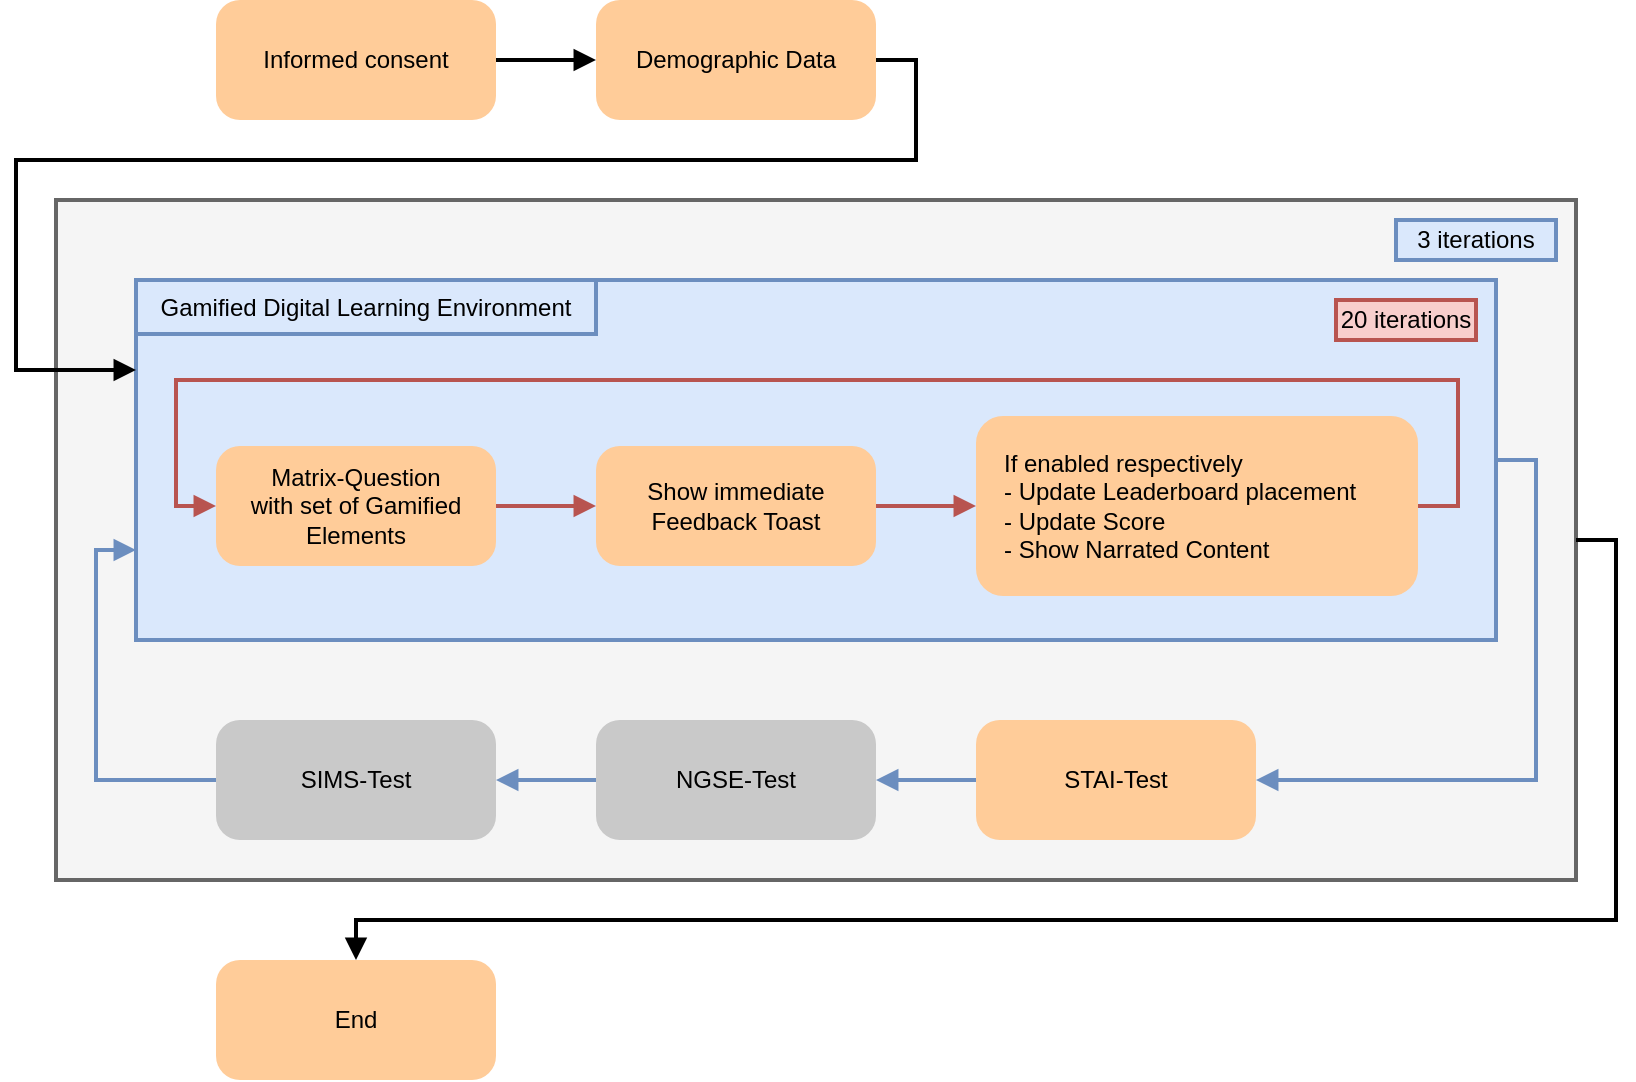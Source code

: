 <mxfile version="24.7.5">
  <diagram id="6a731a19-8d31-9384-78a2-239565b7b9f0" name="Page-1">
    <mxGraphModel dx="1185" dy="683" grid="1" gridSize="10" guides="1" tooltips="1" connect="1" arrows="1" fold="1" page="1" pageScale="1" pageWidth="1169" pageHeight="827" background="none" math="0" shadow="0">
      <root>
        <mxCell id="0" />
        <mxCell id="1" parent="0" />
        <mxCell id="cbzG-sHRKdAniSYUq8Hb-19" value="" style="rounded=0;whiteSpace=wrap;html=1;fillColor=#f5f5f5;fontColor=#333333;strokeColor=#666666;strokeWidth=2;" parent="1" vertex="1">
          <mxGeometry x="240" y="200" width="760" height="340" as="geometry" />
        </mxCell>
        <mxCell id="cbzG-sHRKdAniSYUq8Hb-1" value="" style="rounded=0;whiteSpace=wrap;html=1;fillColor=#dae8fc;strokeColor=#6c8ebf;strokeWidth=2;" parent="1" vertex="1">
          <mxGeometry x="280" y="240" width="680" height="180" as="geometry" />
        </mxCell>
        <mxCell id="27E4G_TA-KUJbY0x6Eig-1754" value="" style="edgeStyle=orthogonalEdgeStyle;rounded=0;orthogonalLoop=1;jettySize=auto;html=1;exitX=1;exitY=0.5;exitDx=0;exitDy=0;endArrow=block;endFill=1;strokeWidth=2;jumpStyle=none;labelPosition=center;verticalLabelPosition=top;align=center;verticalAlign=bottom;" parent="1" source="27E4G_TA-KUJbY0x6Eig-1750" target="27E4G_TA-KUJbY0x6Eig-1753" edge="1">
          <mxGeometry relative="1" as="geometry" />
        </mxCell>
        <mxCell id="27E4G_TA-KUJbY0x6Eig-1750" value="Informed consent" style="rounded=1;whiteSpace=wrap;html=1;fillColor=#FFCC99;fontColor=#000000;strokeColor=none;arcSize=20;align=center;spacingLeft=0;" parent="1" vertex="1">
          <mxGeometry x="320" y="100" width="140" height="60" as="geometry" />
        </mxCell>
        <mxCell id="27E4G_TA-KUJbY0x6Eig-1753" value="Demographic Data" style="rounded=1;whiteSpace=wrap;html=1;fillColor=#FFCC99;fontColor=#000000;strokeColor=none;arcSize=20;align=center;spacingLeft=0;" parent="1" vertex="1">
          <mxGeometry x="510" y="100" width="140" height="60" as="geometry" />
        </mxCell>
        <mxCell id="27E4G_TA-KUJbY0x6Eig-1758" value="" style="edgeStyle=orthogonalEdgeStyle;rounded=0;orthogonalLoop=1;jettySize=auto;html=1;exitX=1;exitY=0.5;exitDx=0;exitDy=0;endArrow=block;endFill=1;strokeWidth=2;jumpStyle=none;labelPosition=center;verticalLabelPosition=top;align=center;verticalAlign=bottom;entryX=0;entryY=0.25;entryDx=0;entryDy=0;" parent="1" source="27E4G_TA-KUJbY0x6Eig-1753" target="cbzG-sHRKdAniSYUq8Hb-1" edge="1">
          <mxGeometry relative="1" as="geometry">
            <mxPoint x="440.0" y="300" as="sourcePoint" />
            <mxPoint x="200" y="170" as="targetPoint" />
            <Array as="points">
              <mxPoint x="670" y="130" />
              <mxPoint x="670" y="180" />
              <mxPoint x="220" y="180" />
              <mxPoint x="220" y="285" />
            </Array>
          </mxGeometry>
        </mxCell>
        <mxCell id="27E4G_TA-KUJbY0x6Eig-1759" value="Matrix-Question&lt;div&gt;with set of Gamified Elements&lt;/div&gt;" style="rounded=1;whiteSpace=wrap;html=1;fillColor=#FFCC99;fontColor=#000000;strokeColor=none;arcSize=20;align=center;spacingLeft=0;" parent="1" vertex="1">
          <mxGeometry x="320" y="323" width="140" height="60" as="geometry" />
        </mxCell>
        <mxCell id="27E4G_TA-KUJbY0x6Eig-1761" value="Show immediate Feedback Toast" style="rounded=1;whiteSpace=wrap;html=1;fillColor=#FFCC99;fontColor=#000000;strokeColor=none;arcSize=20;align=center;spacingLeft=0;" parent="1" vertex="1">
          <mxGeometry x="510" y="323" width="140" height="60" as="geometry" />
        </mxCell>
        <mxCell id="27E4G_TA-KUJbY0x6Eig-1763" value="" style="edgeStyle=orthogonalEdgeStyle;rounded=0;orthogonalLoop=1;jettySize=auto;html=1;exitX=1;exitY=0.5;exitDx=0;exitDy=0;endArrow=block;endFill=1;strokeWidth=2;jumpStyle=none;strokeColor=#b85450;labelPosition=center;verticalLabelPosition=top;align=center;verticalAlign=bottom;entryX=0;entryY=0.5;entryDx=0;entryDy=0;fillColor=#f8cecc;" parent="1" source="27E4G_TA-KUJbY0x6Eig-1759" target="27E4G_TA-KUJbY0x6Eig-1761" edge="1">
          <mxGeometry relative="1" as="geometry">
            <mxPoint x="441" y="313" as="sourcePoint" />
            <mxPoint x="501" y="313" as="targetPoint" />
          </mxGeometry>
        </mxCell>
        <mxCell id="27E4G_TA-KUJbY0x6Eig-1766" value="STAI-Test" style="rounded=1;whiteSpace=wrap;html=1;fillColor=#FFCC99;fontColor=#000000;strokeColor=none;arcSize=20;align=center;spacingLeft=0;" parent="1" vertex="1">
          <mxGeometry x="700" y="460" width="140" height="60" as="geometry" />
        </mxCell>
        <mxCell id="27E4G_TA-KUJbY0x6Eig-1767" value="NGSE-Test" style="rounded=1;whiteSpace=wrap;html=1;fillColor=#C9C9C9;fontColor=#000000;strokeColor=none;arcSize=20;align=center;spacingLeft=0;" parent="1" vertex="1">
          <mxGeometry x="510" y="460" width="140" height="60" as="geometry" />
        </mxCell>
        <mxCell id="27E4G_TA-KUJbY0x6Eig-1768" value="SIMS-Test" style="rounded=1;whiteSpace=wrap;html=1;fillColor=#C9C9C9;fontColor=#000000;strokeColor=none;arcSize=20;align=center;spacingLeft=0;" parent="1" vertex="1">
          <mxGeometry x="320" y="460" width="140" height="60" as="geometry" />
        </mxCell>
        <mxCell id="27E4G_TA-KUJbY0x6Eig-1770" value="" style="edgeStyle=orthogonalEdgeStyle;rounded=0;orthogonalLoop=1;jettySize=auto;html=1;exitX=0;exitY=0.5;exitDx=0;exitDy=0;endArrow=block;endFill=1;strokeWidth=2;jumpStyle=none;strokeColor=#6c8ebf;labelPosition=center;verticalLabelPosition=top;align=center;verticalAlign=bottom;entryX=1;entryY=0.5;entryDx=0;entryDy=0;fillColor=#dae8fc;" parent="1" source="27E4G_TA-KUJbY0x6Eig-1766" target="27E4G_TA-KUJbY0x6Eig-1767" edge="1">
          <mxGeometry relative="1" as="geometry">
            <mxPoint x="501.0" y="460" as="sourcePoint" />
            <mxPoint x="501" y="560" as="targetPoint" />
          </mxGeometry>
        </mxCell>
        <mxCell id="27E4G_TA-KUJbY0x6Eig-1771" value="" style="edgeStyle=orthogonalEdgeStyle;rounded=0;orthogonalLoop=1;jettySize=auto;html=1;exitX=0;exitY=0.5;exitDx=0;exitDy=0;endArrow=block;endFill=1;strokeWidth=2;jumpStyle=none;strokeColor=#6c8ebf;labelPosition=center;verticalLabelPosition=top;align=center;verticalAlign=bottom;entryX=1;entryY=0.5;entryDx=0;entryDy=0;fillColor=#dae8fc;" parent="1" source="27E4G_TA-KUJbY0x6Eig-1767" target="27E4G_TA-KUJbY0x6Eig-1768" edge="1">
          <mxGeometry relative="1" as="geometry">
            <mxPoint x="501.0" y="460" as="sourcePoint" />
            <mxPoint x="595" y="460" as="targetPoint" />
          </mxGeometry>
        </mxCell>
        <mxCell id="27E4G_TA-KUJbY0x6Eig-1775" value="End" style="rounded=1;whiteSpace=wrap;html=1;fillColor=#FFCC99;fontColor=#000000;strokeColor=none;arcSize=20;align=center;spacingLeft=0;" parent="1" vertex="1">
          <mxGeometry x="320" y="580" width="140" height="60" as="geometry" />
        </mxCell>
        <mxCell id="cbzG-sHRKdAniSYUq8Hb-10" value="If enabled respectively&lt;div&gt;- Update Leaderboard placement&lt;/div&gt;&lt;div&gt;- Update Score&lt;/div&gt;&lt;div&gt;- Show Narrated Content&lt;/div&gt;" style="rounded=1;whiteSpace=wrap;html=1;fillColor=#FFCC99;fontColor=#000000;strokeColor=none;arcSize=15;align=left;spacingLeft=12;" parent="1" vertex="1">
          <mxGeometry x="700" y="308" width="221" height="90" as="geometry" />
        </mxCell>
        <mxCell id="cbzG-sHRKdAniSYUq8Hb-12" value="" style="edgeStyle=orthogonalEdgeStyle;rounded=0;orthogonalLoop=1;jettySize=auto;html=1;endArrow=block;endFill=1;strokeWidth=2;jumpStyle=none;strokeColor=#b85450;labelPosition=center;verticalLabelPosition=top;align=center;verticalAlign=bottom;entryX=0;entryY=0.5;entryDx=0;entryDy=0;exitX=1;exitY=0.5;exitDx=0;exitDy=0;fillColor=#f8cecc;" parent="1" source="27E4G_TA-KUJbY0x6Eig-1761" target="cbzG-sHRKdAniSYUq8Hb-10" edge="1">
          <mxGeometry relative="1" as="geometry">
            <mxPoint x="701" y="518" as="sourcePoint" />
            <mxPoint x="701" y="357.5" as="targetPoint" />
          </mxGeometry>
        </mxCell>
        <mxCell id="cbzG-sHRKdAniSYUq8Hb-16" value="" style="edgeStyle=orthogonalEdgeStyle;rounded=0;orthogonalLoop=1;jettySize=auto;html=1;exitX=1;exitY=0.5;exitDx=0;exitDy=0;endArrow=block;endFill=1;strokeWidth=2;jumpStyle=none;strokeColor=#b85450;labelPosition=center;verticalLabelPosition=top;align=center;verticalAlign=bottom;entryX=0;entryY=0.5;entryDx=0;entryDy=0;fillColor=#f8cecc;" parent="1" source="cbzG-sHRKdAniSYUq8Hb-10" target="27E4G_TA-KUJbY0x6Eig-1759" edge="1">
          <mxGeometry relative="1" as="geometry">
            <mxPoint x="601" y="498" as="sourcePoint" />
            <mxPoint x="695" y="498" as="targetPoint" />
            <Array as="points">
              <mxPoint x="941" y="353" />
              <mxPoint x="941" y="290" />
              <mxPoint x="300" y="290" />
              <mxPoint x="300" y="353" />
            </Array>
          </mxGeometry>
        </mxCell>
        <mxCell id="cbzG-sHRKdAniSYUq8Hb-11" value="20 iterations" style="rounded=0;whiteSpace=wrap;html=1;strokeWidth=2;fillColor=#f8cecc;strokeColor=#b85450;" parent="1" vertex="1">
          <mxGeometry x="880" y="250" width="70" height="20" as="geometry" />
        </mxCell>
        <mxCell id="cbzG-sHRKdAniSYUq8Hb-20" value="3 iterations" style="rounded=0;whiteSpace=wrap;html=1;fillColor=#dae8fc;container=0;strokeWidth=2;strokeColor=#6c8ebf;" parent="1" vertex="1">
          <mxGeometry x="910" y="210" width="80" height="20" as="geometry">
            <mxRectangle x="687.639" width="100" height="30" as="alternateBounds" />
          </mxGeometry>
        </mxCell>
        <mxCell id="cbzG-sHRKdAniSYUq8Hb-25" value="" style="edgeStyle=orthogonalEdgeStyle;rounded=0;orthogonalLoop=1;jettySize=auto;html=1;exitX=1;exitY=0.5;exitDx=0;exitDy=0;endArrow=block;endFill=1;strokeWidth=2;jumpStyle=none;strokeColor=#6c8ebf;labelPosition=center;verticalLabelPosition=top;align=center;verticalAlign=bottom;entryX=1;entryY=0.5;entryDx=0;entryDy=0;fillColor=#dae8fc;" parent="1" source="cbzG-sHRKdAniSYUq8Hb-1" target="27E4G_TA-KUJbY0x6Eig-1766" edge="1">
          <mxGeometry relative="1" as="geometry">
            <mxPoint x="960" y="317.5" as="sourcePoint" />
            <mxPoint x="640" y="472.5" as="targetPoint" />
            <Array as="points">
              <mxPoint x="980" y="330" />
              <mxPoint x="980" y="490" />
            </Array>
          </mxGeometry>
        </mxCell>
        <mxCell id="cbzG-sHRKdAniSYUq8Hb-26" value="" style="edgeStyle=orthogonalEdgeStyle;rounded=0;orthogonalLoop=1;jettySize=auto;html=1;exitX=0;exitY=0.5;exitDx=0;exitDy=0;endArrow=block;endFill=1;strokeWidth=2;jumpStyle=none;strokeColor=#6c8ebf;labelPosition=center;verticalLabelPosition=top;align=center;verticalAlign=bottom;entryX=0;entryY=0.75;entryDx=0;entryDy=0;fillColor=#dae8fc;" parent="1" source="27E4G_TA-KUJbY0x6Eig-1768" target="cbzG-sHRKdAniSYUq8Hb-1" edge="1">
          <mxGeometry relative="1" as="geometry">
            <mxPoint x="520" y="500" as="sourcePoint" />
            <mxPoint x="470" y="500" as="targetPoint" />
            <Array as="points">
              <mxPoint x="260" y="490" />
              <mxPoint x="260" y="375" />
            </Array>
          </mxGeometry>
        </mxCell>
        <mxCell id="cbzG-sHRKdAniSYUq8Hb-27" value="" style="edgeStyle=orthogonalEdgeStyle;rounded=0;orthogonalLoop=1;jettySize=auto;html=1;exitX=1;exitY=0.5;exitDx=0;exitDy=0;endArrow=block;endFill=1;strokeWidth=2;jumpStyle=none;labelPosition=center;verticalLabelPosition=top;align=center;verticalAlign=bottom;" parent="1" source="cbzG-sHRKdAniSYUq8Hb-19" target="27E4G_TA-KUJbY0x6Eig-1775" edge="1">
          <mxGeometry relative="1" as="geometry">
            <mxPoint x="520" y="500" as="sourcePoint" />
            <mxPoint x="470" y="500" as="targetPoint" />
            <Array as="points">
              <mxPoint x="1020" y="370" />
              <mxPoint x="1020" y="560" />
              <mxPoint x="390" y="560" />
            </Array>
          </mxGeometry>
        </mxCell>
        <mxCell id="cbzG-sHRKdAniSYUq8Hb-28" value="Gamified Digital Learning Environment" style="rounded=0;whiteSpace=wrap;html=1;fillColor=#dae8fc;strokeColor=#6c8ebf;strokeWidth=2;" parent="1" vertex="1">
          <mxGeometry x="280" y="240" width="230" height="27" as="geometry" />
        </mxCell>
      </root>
    </mxGraphModel>
  </diagram>
</mxfile>
